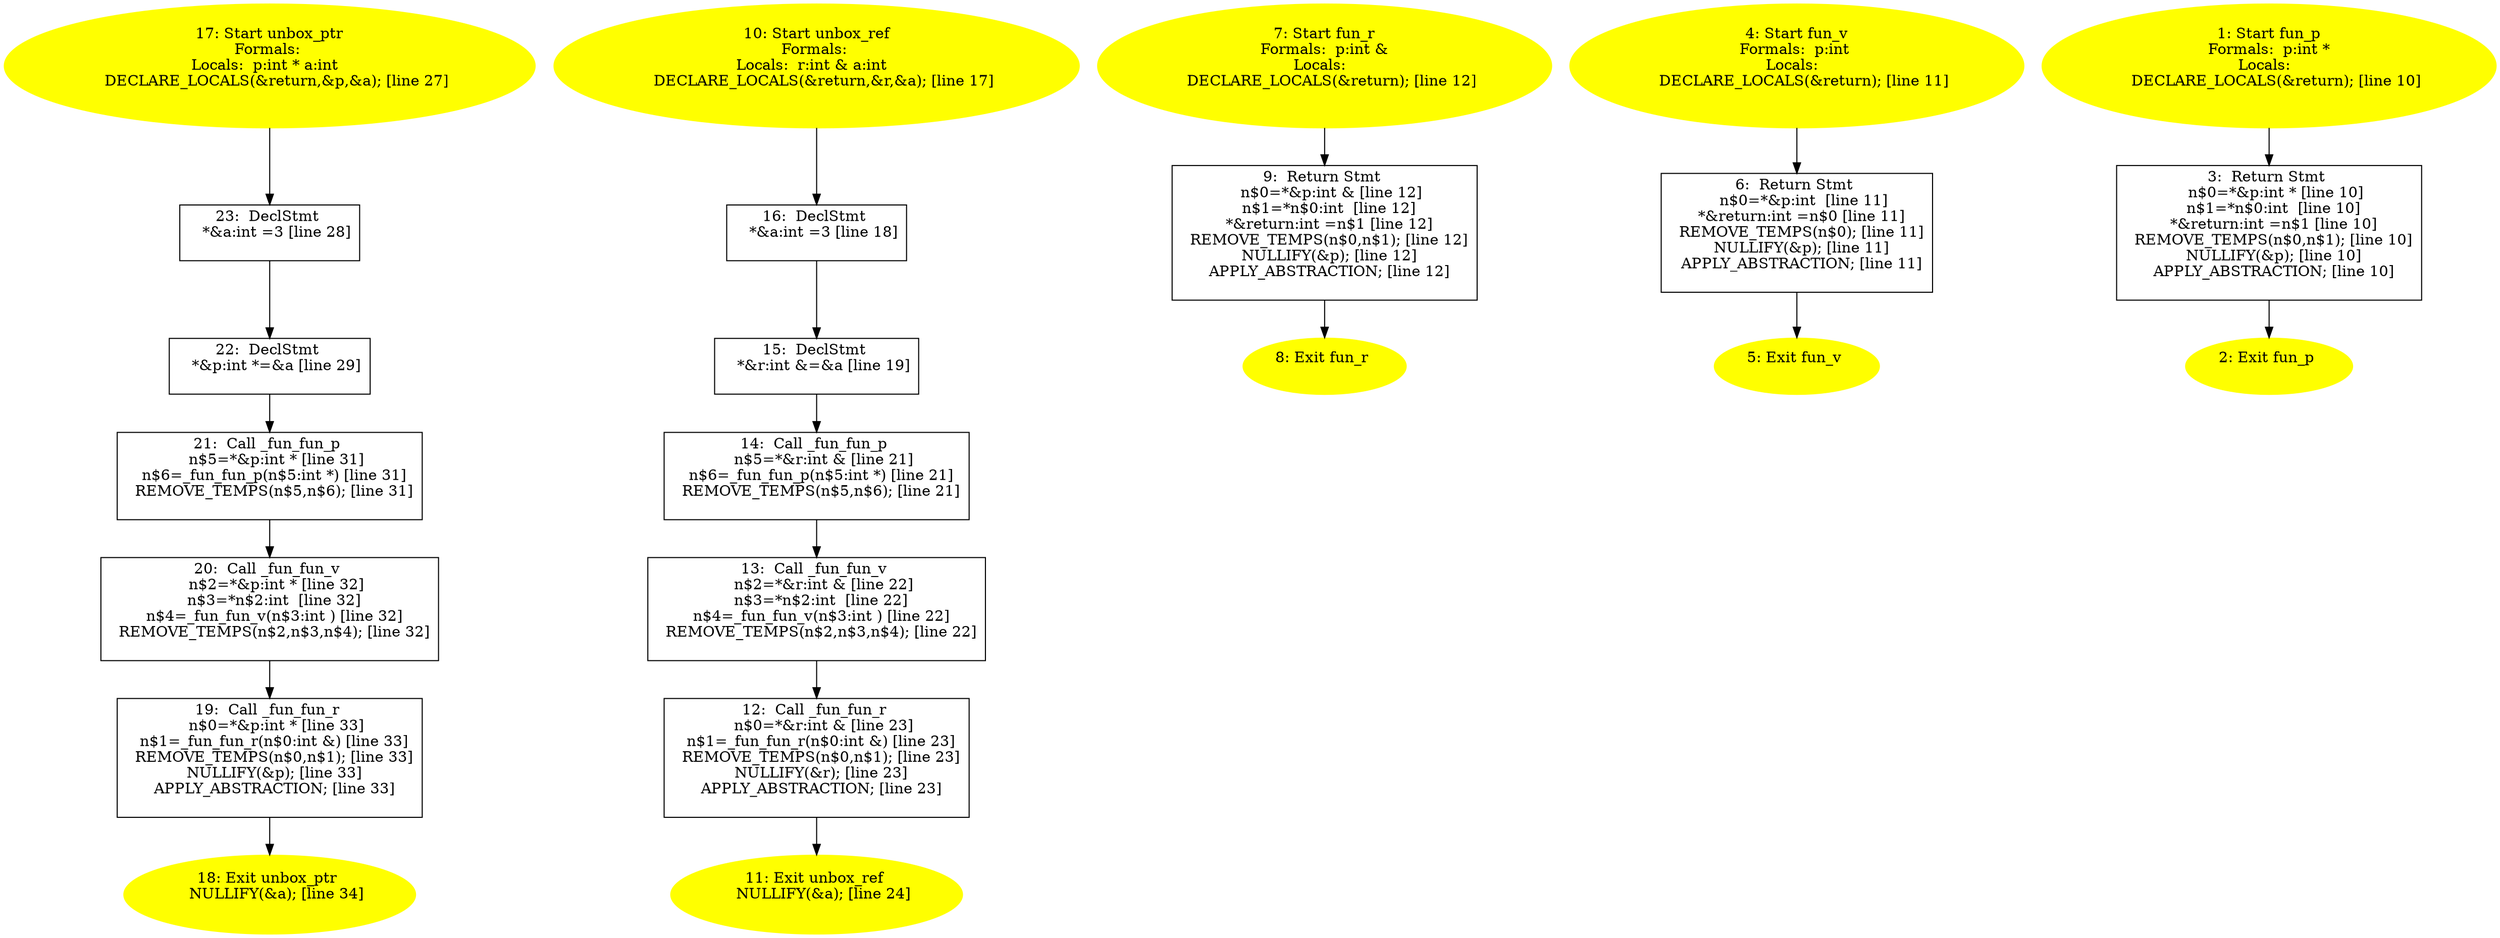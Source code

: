 digraph iCFG {
23 [label="23:  DeclStmt \n   *&a:int =3 [line 28]\n " shape="box"]
	

	 23 -> 22 ;
22 [label="22:  DeclStmt \n   *&p:int *=&a [line 29]\n " shape="box"]
	

	 22 -> 21 ;
21 [label="21:  Call _fun_fun_p \n   n$5=*&p:int * [line 31]\n  n$6=_fun_fun_p(n$5:int *) [line 31]\n  REMOVE_TEMPS(n$5,n$6); [line 31]\n " shape="box"]
	

	 21 -> 20 ;
20 [label="20:  Call _fun_fun_v \n   n$2=*&p:int * [line 32]\n  n$3=*n$2:int  [line 32]\n  n$4=_fun_fun_v(n$3:int ) [line 32]\n  REMOVE_TEMPS(n$2,n$3,n$4); [line 32]\n " shape="box"]
	

	 20 -> 19 ;
19 [label="19:  Call _fun_fun_r \n   n$0=*&p:int * [line 33]\n  n$1=_fun_fun_r(n$0:int &) [line 33]\n  REMOVE_TEMPS(n$0,n$1); [line 33]\n  NULLIFY(&p); [line 33]\n  APPLY_ABSTRACTION; [line 33]\n " shape="box"]
	

	 19 -> 18 ;
18 [label="18: Exit unbox_ptr \n   NULLIFY(&a); [line 34]\n " color=yellow style=filled]
	

17 [label="17: Start unbox_ptr\nFormals: \nLocals:  p:int * a:int  \n   DECLARE_LOCALS(&return,&p,&a); [line 27]\n " color=yellow style=filled]
	

	 17 -> 23 ;
16 [label="16:  DeclStmt \n   *&a:int =3 [line 18]\n " shape="box"]
	

	 16 -> 15 ;
15 [label="15:  DeclStmt \n   *&r:int &=&a [line 19]\n " shape="box"]
	

	 15 -> 14 ;
14 [label="14:  Call _fun_fun_p \n   n$5=*&r:int & [line 21]\n  n$6=_fun_fun_p(n$5:int *) [line 21]\n  REMOVE_TEMPS(n$5,n$6); [line 21]\n " shape="box"]
	

	 14 -> 13 ;
13 [label="13:  Call _fun_fun_v \n   n$2=*&r:int & [line 22]\n  n$3=*n$2:int  [line 22]\n  n$4=_fun_fun_v(n$3:int ) [line 22]\n  REMOVE_TEMPS(n$2,n$3,n$4); [line 22]\n " shape="box"]
	

	 13 -> 12 ;
12 [label="12:  Call _fun_fun_r \n   n$0=*&r:int & [line 23]\n  n$1=_fun_fun_r(n$0:int &) [line 23]\n  REMOVE_TEMPS(n$0,n$1); [line 23]\n  NULLIFY(&r); [line 23]\n  APPLY_ABSTRACTION; [line 23]\n " shape="box"]
	

	 12 -> 11 ;
11 [label="11: Exit unbox_ref \n   NULLIFY(&a); [line 24]\n " color=yellow style=filled]
	

10 [label="10: Start unbox_ref\nFormals: \nLocals:  r:int & a:int  \n   DECLARE_LOCALS(&return,&r,&a); [line 17]\n " color=yellow style=filled]
	

	 10 -> 16 ;
9 [label="9:  Return Stmt \n   n$0=*&p:int & [line 12]\n  n$1=*n$0:int  [line 12]\n  *&return:int =n$1 [line 12]\n  REMOVE_TEMPS(n$0,n$1); [line 12]\n  NULLIFY(&p); [line 12]\n  APPLY_ABSTRACTION; [line 12]\n " shape="box"]
	

	 9 -> 8 ;
8 [label="8: Exit fun_r \n  " color=yellow style=filled]
	

7 [label="7: Start fun_r\nFormals:  p:int &\nLocals:  \n   DECLARE_LOCALS(&return); [line 12]\n " color=yellow style=filled]
	

	 7 -> 9 ;
6 [label="6:  Return Stmt \n   n$0=*&p:int  [line 11]\n  *&return:int =n$0 [line 11]\n  REMOVE_TEMPS(n$0); [line 11]\n  NULLIFY(&p); [line 11]\n  APPLY_ABSTRACTION; [line 11]\n " shape="box"]
	

	 6 -> 5 ;
5 [label="5: Exit fun_v \n  " color=yellow style=filled]
	

4 [label="4: Start fun_v\nFormals:  p:int \nLocals:  \n   DECLARE_LOCALS(&return); [line 11]\n " color=yellow style=filled]
	

	 4 -> 6 ;
3 [label="3:  Return Stmt \n   n$0=*&p:int * [line 10]\n  n$1=*n$0:int  [line 10]\n  *&return:int =n$1 [line 10]\n  REMOVE_TEMPS(n$0,n$1); [line 10]\n  NULLIFY(&p); [line 10]\n  APPLY_ABSTRACTION; [line 10]\n " shape="box"]
	

	 3 -> 2 ;
2 [label="2: Exit fun_p \n  " color=yellow style=filled]
	

1 [label="1: Start fun_p\nFormals:  p:int *\nLocals:  \n   DECLARE_LOCALS(&return); [line 10]\n " color=yellow style=filled]
	

	 1 -> 3 ;
}
